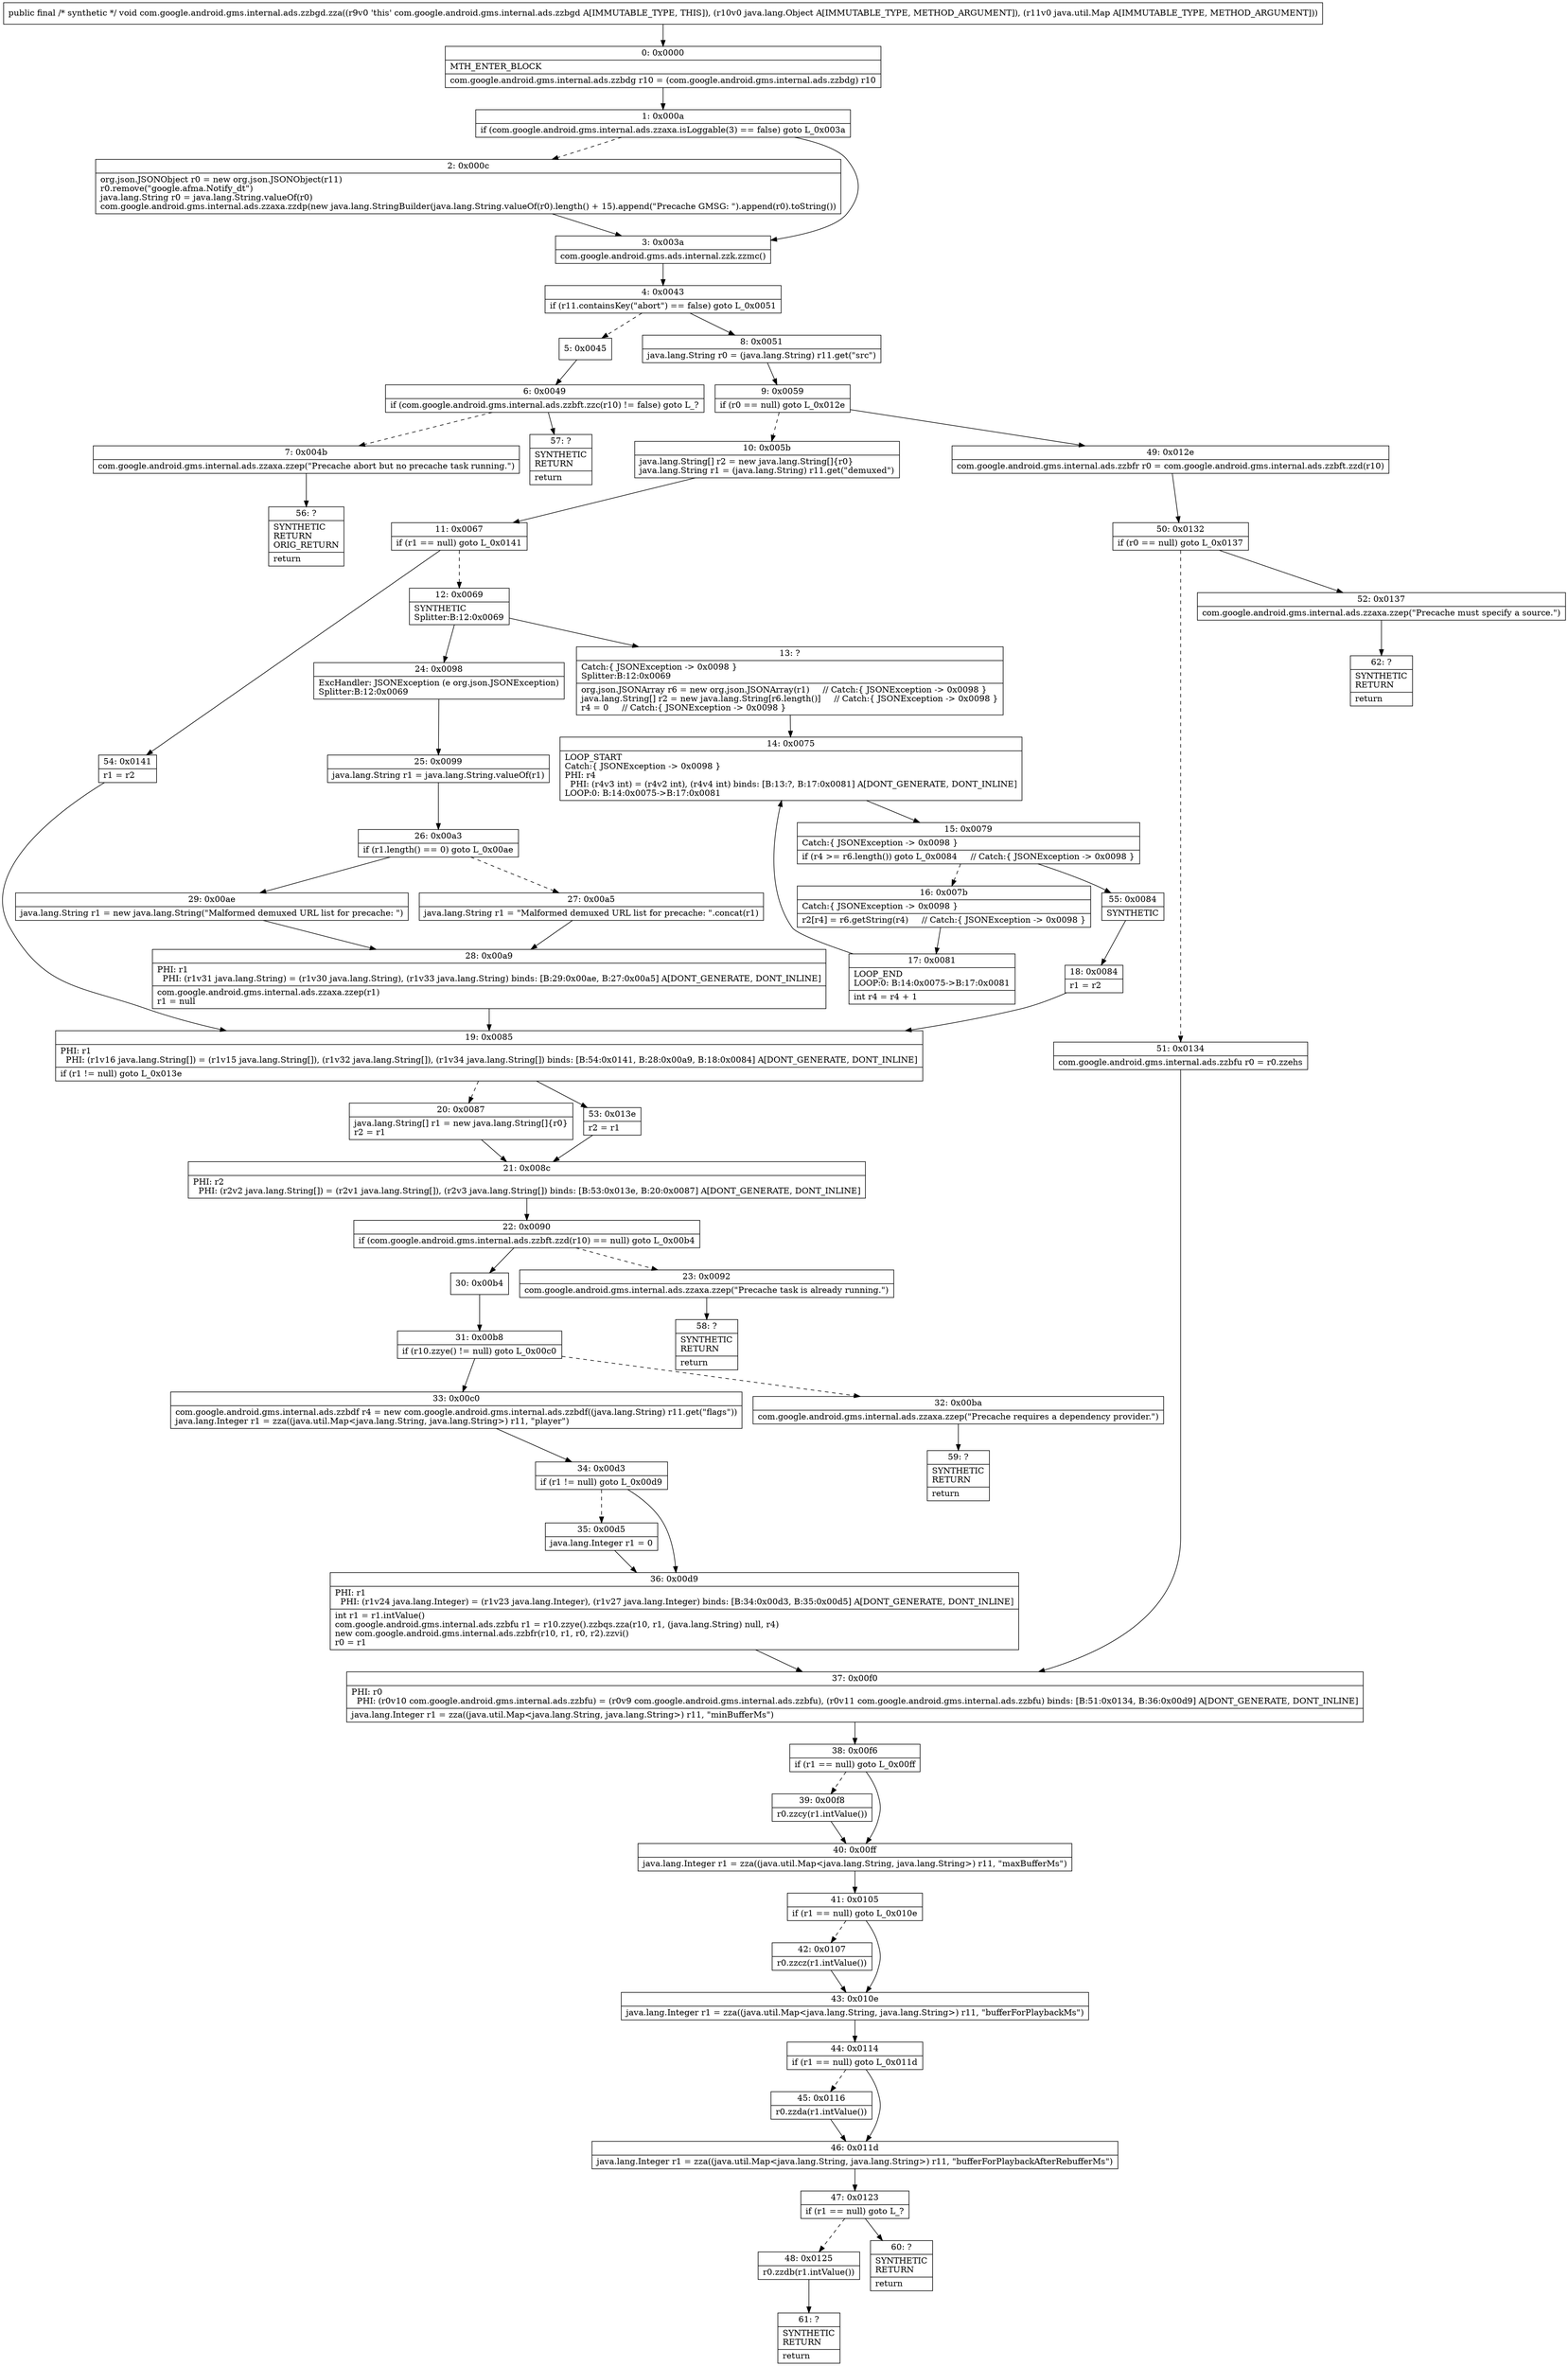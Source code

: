 digraph "CFG forcom.google.android.gms.internal.ads.zzbgd.zza(Ljava\/lang\/Object;Ljava\/util\/Map;)V" {
Node_0 [shape=record,label="{0\:\ 0x0000|MTH_ENTER_BLOCK\l|com.google.android.gms.internal.ads.zzbdg r10 = (com.google.android.gms.internal.ads.zzbdg) r10\l}"];
Node_1 [shape=record,label="{1\:\ 0x000a|if (com.google.android.gms.internal.ads.zzaxa.isLoggable(3) == false) goto L_0x003a\l}"];
Node_2 [shape=record,label="{2\:\ 0x000c|org.json.JSONObject r0 = new org.json.JSONObject(r11)\lr0.remove(\"google.afma.Notify_dt\")\ljava.lang.String r0 = java.lang.String.valueOf(r0)\lcom.google.android.gms.internal.ads.zzaxa.zzdp(new java.lang.StringBuilder(java.lang.String.valueOf(r0).length() + 15).append(\"Precache GMSG: \").append(r0).toString())\l}"];
Node_3 [shape=record,label="{3\:\ 0x003a|com.google.android.gms.ads.internal.zzk.zzmc()\l}"];
Node_4 [shape=record,label="{4\:\ 0x0043|if (r11.containsKey(\"abort\") == false) goto L_0x0051\l}"];
Node_5 [shape=record,label="{5\:\ 0x0045}"];
Node_6 [shape=record,label="{6\:\ 0x0049|if (com.google.android.gms.internal.ads.zzbft.zzc(r10) != false) goto L_?\l}"];
Node_7 [shape=record,label="{7\:\ 0x004b|com.google.android.gms.internal.ads.zzaxa.zzep(\"Precache abort but no precache task running.\")\l}"];
Node_8 [shape=record,label="{8\:\ 0x0051|java.lang.String r0 = (java.lang.String) r11.get(\"src\")\l}"];
Node_9 [shape=record,label="{9\:\ 0x0059|if (r0 == null) goto L_0x012e\l}"];
Node_10 [shape=record,label="{10\:\ 0x005b|java.lang.String[] r2 = new java.lang.String[]\{r0\}\ljava.lang.String r1 = (java.lang.String) r11.get(\"demuxed\")\l}"];
Node_11 [shape=record,label="{11\:\ 0x0067|if (r1 == null) goto L_0x0141\l}"];
Node_12 [shape=record,label="{12\:\ 0x0069|SYNTHETIC\lSplitter:B:12:0x0069\l}"];
Node_13 [shape=record,label="{13\:\ ?|Catch:\{ JSONException \-\> 0x0098 \}\lSplitter:B:12:0x0069\l|org.json.JSONArray r6 = new org.json.JSONArray(r1)     \/\/ Catch:\{ JSONException \-\> 0x0098 \}\ljava.lang.String[] r2 = new java.lang.String[r6.length()]     \/\/ Catch:\{ JSONException \-\> 0x0098 \}\lr4 = 0     \/\/ Catch:\{ JSONException \-\> 0x0098 \}\l}"];
Node_14 [shape=record,label="{14\:\ 0x0075|LOOP_START\lCatch:\{ JSONException \-\> 0x0098 \}\lPHI: r4 \l  PHI: (r4v3 int) = (r4v2 int), (r4v4 int) binds: [B:13:?, B:17:0x0081] A[DONT_GENERATE, DONT_INLINE]\lLOOP:0: B:14:0x0075\-\>B:17:0x0081\l}"];
Node_15 [shape=record,label="{15\:\ 0x0079|Catch:\{ JSONException \-\> 0x0098 \}\l|if (r4 \>= r6.length()) goto L_0x0084     \/\/ Catch:\{ JSONException \-\> 0x0098 \}\l}"];
Node_16 [shape=record,label="{16\:\ 0x007b|Catch:\{ JSONException \-\> 0x0098 \}\l|r2[r4] = r6.getString(r4)     \/\/ Catch:\{ JSONException \-\> 0x0098 \}\l}"];
Node_17 [shape=record,label="{17\:\ 0x0081|LOOP_END\lLOOP:0: B:14:0x0075\-\>B:17:0x0081\l|int r4 = r4 + 1\l}"];
Node_18 [shape=record,label="{18\:\ 0x0084|r1 = r2\l}"];
Node_19 [shape=record,label="{19\:\ 0x0085|PHI: r1 \l  PHI: (r1v16 java.lang.String[]) = (r1v15 java.lang.String[]), (r1v32 java.lang.String[]), (r1v34 java.lang.String[]) binds: [B:54:0x0141, B:28:0x00a9, B:18:0x0084] A[DONT_GENERATE, DONT_INLINE]\l|if (r1 != null) goto L_0x013e\l}"];
Node_20 [shape=record,label="{20\:\ 0x0087|java.lang.String[] r1 = new java.lang.String[]\{r0\}\lr2 = r1\l}"];
Node_21 [shape=record,label="{21\:\ 0x008c|PHI: r2 \l  PHI: (r2v2 java.lang.String[]) = (r2v1 java.lang.String[]), (r2v3 java.lang.String[]) binds: [B:53:0x013e, B:20:0x0087] A[DONT_GENERATE, DONT_INLINE]\l}"];
Node_22 [shape=record,label="{22\:\ 0x0090|if (com.google.android.gms.internal.ads.zzbft.zzd(r10) == null) goto L_0x00b4\l}"];
Node_23 [shape=record,label="{23\:\ 0x0092|com.google.android.gms.internal.ads.zzaxa.zzep(\"Precache task is already running.\")\l}"];
Node_24 [shape=record,label="{24\:\ 0x0098|ExcHandler: JSONException (e org.json.JSONException)\lSplitter:B:12:0x0069\l}"];
Node_25 [shape=record,label="{25\:\ 0x0099|java.lang.String r1 = java.lang.String.valueOf(r1)\l}"];
Node_26 [shape=record,label="{26\:\ 0x00a3|if (r1.length() == 0) goto L_0x00ae\l}"];
Node_27 [shape=record,label="{27\:\ 0x00a5|java.lang.String r1 = \"Malformed demuxed URL list for precache: \".concat(r1)\l}"];
Node_28 [shape=record,label="{28\:\ 0x00a9|PHI: r1 \l  PHI: (r1v31 java.lang.String) = (r1v30 java.lang.String), (r1v33 java.lang.String) binds: [B:29:0x00ae, B:27:0x00a5] A[DONT_GENERATE, DONT_INLINE]\l|com.google.android.gms.internal.ads.zzaxa.zzep(r1)\lr1 = null\l}"];
Node_29 [shape=record,label="{29\:\ 0x00ae|java.lang.String r1 = new java.lang.String(\"Malformed demuxed URL list for precache: \")\l}"];
Node_30 [shape=record,label="{30\:\ 0x00b4}"];
Node_31 [shape=record,label="{31\:\ 0x00b8|if (r10.zzye() != null) goto L_0x00c0\l}"];
Node_32 [shape=record,label="{32\:\ 0x00ba|com.google.android.gms.internal.ads.zzaxa.zzep(\"Precache requires a dependency provider.\")\l}"];
Node_33 [shape=record,label="{33\:\ 0x00c0|com.google.android.gms.internal.ads.zzbdf r4 = new com.google.android.gms.internal.ads.zzbdf((java.lang.String) r11.get(\"flags\"))\ljava.lang.Integer r1 = zza((java.util.Map\<java.lang.String, java.lang.String\>) r11, \"player\")\l}"];
Node_34 [shape=record,label="{34\:\ 0x00d3|if (r1 != null) goto L_0x00d9\l}"];
Node_35 [shape=record,label="{35\:\ 0x00d5|java.lang.Integer r1 = 0\l}"];
Node_36 [shape=record,label="{36\:\ 0x00d9|PHI: r1 \l  PHI: (r1v24 java.lang.Integer) = (r1v23 java.lang.Integer), (r1v27 java.lang.Integer) binds: [B:34:0x00d3, B:35:0x00d5] A[DONT_GENERATE, DONT_INLINE]\l|int r1 = r1.intValue()\lcom.google.android.gms.internal.ads.zzbfu r1 = r10.zzye().zzbqs.zza(r10, r1, (java.lang.String) null, r4)\lnew com.google.android.gms.internal.ads.zzbfr(r10, r1, r0, r2).zzvi()\lr0 = r1\l}"];
Node_37 [shape=record,label="{37\:\ 0x00f0|PHI: r0 \l  PHI: (r0v10 com.google.android.gms.internal.ads.zzbfu) = (r0v9 com.google.android.gms.internal.ads.zzbfu), (r0v11 com.google.android.gms.internal.ads.zzbfu) binds: [B:51:0x0134, B:36:0x00d9] A[DONT_GENERATE, DONT_INLINE]\l|java.lang.Integer r1 = zza((java.util.Map\<java.lang.String, java.lang.String\>) r11, \"minBufferMs\")\l}"];
Node_38 [shape=record,label="{38\:\ 0x00f6|if (r1 == null) goto L_0x00ff\l}"];
Node_39 [shape=record,label="{39\:\ 0x00f8|r0.zzcy(r1.intValue())\l}"];
Node_40 [shape=record,label="{40\:\ 0x00ff|java.lang.Integer r1 = zza((java.util.Map\<java.lang.String, java.lang.String\>) r11, \"maxBufferMs\")\l}"];
Node_41 [shape=record,label="{41\:\ 0x0105|if (r1 == null) goto L_0x010e\l}"];
Node_42 [shape=record,label="{42\:\ 0x0107|r0.zzcz(r1.intValue())\l}"];
Node_43 [shape=record,label="{43\:\ 0x010e|java.lang.Integer r1 = zza((java.util.Map\<java.lang.String, java.lang.String\>) r11, \"bufferForPlaybackMs\")\l}"];
Node_44 [shape=record,label="{44\:\ 0x0114|if (r1 == null) goto L_0x011d\l}"];
Node_45 [shape=record,label="{45\:\ 0x0116|r0.zzda(r1.intValue())\l}"];
Node_46 [shape=record,label="{46\:\ 0x011d|java.lang.Integer r1 = zza((java.util.Map\<java.lang.String, java.lang.String\>) r11, \"bufferForPlaybackAfterRebufferMs\")\l}"];
Node_47 [shape=record,label="{47\:\ 0x0123|if (r1 == null) goto L_?\l}"];
Node_48 [shape=record,label="{48\:\ 0x0125|r0.zzdb(r1.intValue())\l}"];
Node_49 [shape=record,label="{49\:\ 0x012e|com.google.android.gms.internal.ads.zzbfr r0 = com.google.android.gms.internal.ads.zzbft.zzd(r10)\l}"];
Node_50 [shape=record,label="{50\:\ 0x0132|if (r0 == null) goto L_0x0137\l}"];
Node_51 [shape=record,label="{51\:\ 0x0134|com.google.android.gms.internal.ads.zzbfu r0 = r0.zzehs\l}"];
Node_52 [shape=record,label="{52\:\ 0x0137|com.google.android.gms.internal.ads.zzaxa.zzep(\"Precache must specify a source.\")\l}"];
Node_53 [shape=record,label="{53\:\ 0x013e|r2 = r1\l}"];
Node_54 [shape=record,label="{54\:\ 0x0141|r1 = r2\l}"];
Node_55 [shape=record,label="{55\:\ 0x0084|SYNTHETIC\l}"];
Node_56 [shape=record,label="{56\:\ ?|SYNTHETIC\lRETURN\lORIG_RETURN\l|return\l}"];
Node_57 [shape=record,label="{57\:\ ?|SYNTHETIC\lRETURN\l|return\l}"];
Node_58 [shape=record,label="{58\:\ ?|SYNTHETIC\lRETURN\l|return\l}"];
Node_59 [shape=record,label="{59\:\ ?|SYNTHETIC\lRETURN\l|return\l}"];
Node_60 [shape=record,label="{60\:\ ?|SYNTHETIC\lRETURN\l|return\l}"];
Node_61 [shape=record,label="{61\:\ ?|SYNTHETIC\lRETURN\l|return\l}"];
Node_62 [shape=record,label="{62\:\ ?|SYNTHETIC\lRETURN\l|return\l}"];
MethodNode[shape=record,label="{public final \/* synthetic *\/ void com.google.android.gms.internal.ads.zzbgd.zza((r9v0 'this' com.google.android.gms.internal.ads.zzbgd A[IMMUTABLE_TYPE, THIS]), (r10v0 java.lang.Object A[IMMUTABLE_TYPE, METHOD_ARGUMENT]), (r11v0 java.util.Map A[IMMUTABLE_TYPE, METHOD_ARGUMENT])) }"];
MethodNode -> Node_0;
Node_0 -> Node_1;
Node_1 -> Node_2[style=dashed];
Node_1 -> Node_3;
Node_2 -> Node_3;
Node_3 -> Node_4;
Node_4 -> Node_5[style=dashed];
Node_4 -> Node_8;
Node_5 -> Node_6;
Node_6 -> Node_7[style=dashed];
Node_6 -> Node_57;
Node_7 -> Node_56;
Node_8 -> Node_9;
Node_9 -> Node_10[style=dashed];
Node_9 -> Node_49;
Node_10 -> Node_11;
Node_11 -> Node_12[style=dashed];
Node_11 -> Node_54;
Node_12 -> Node_13;
Node_12 -> Node_24;
Node_13 -> Node_14;
Node_14 -> Node_15;
Node_15 -> Node_16[style=dashed];
Node_15 -> Node_55;
Node_16 -> Node_17;
Node_17 -> Node_14;
Node_18 -> Node_19;
Node_19 -> Node_20[style=dashed];
Node_19 -> Node_53;
Node_20 -> Node_21;
Node_21 -> Node_22;
Node_22 -> Node_23[style=dashed];
Node_22 -> Node_30;
Node_23 -> Node_58;
Node_24 -> Node_25;
Node_25 -> Node_26;
Node_26 -> Node_27[style=dashed];
Node_26 -> Node_29;
Node_27 -> Node_28;
Node_28 -> Node_19;
Node_29 -> Node_28;
Node_30 -> Node_31;
Node_31 -> Node_32[style=dashed];
Node_31 -> Node_33;
Node_32 -> Node_59;
Node_33 -> Node_34;
Node_34 -> Node_35[style=dashed];
Node_34 -> Node_36;
Node_35 -> Node_36;
Node_36 -> Node_37;
Node_37 -> Node_38;
Node_38 -> Node_39[style=dashed];
Node_38 -> Node_40;
Node_39 -> Node_40;
Node_40 -> Node_41;
Node_41 -> Node_42[style=dashed];
Node_41 -> Node_43;
Node_42 -> Node_43;
Node_43 -> Node_44;
Node_44 -> Node_45[style=dashed];
Node_44 -> Node_46;
Node_45 -> Node_46;
Node_46 -> Node_47;
Node_47 -> Node_48[style=dashed];
Node_47 -> Node_60;
Node_48 -> Node_61;
Node_49 -> Node_50;
Node_50 -> Node_51[style=dashed];
Node_50 -> Node_52;
Node_51 -> Node_37;
Node_52 -> Node_62;
Node_53 -> Node_21;
Node_54 -> Node_19;
Node_55 -> Node_18;
}

